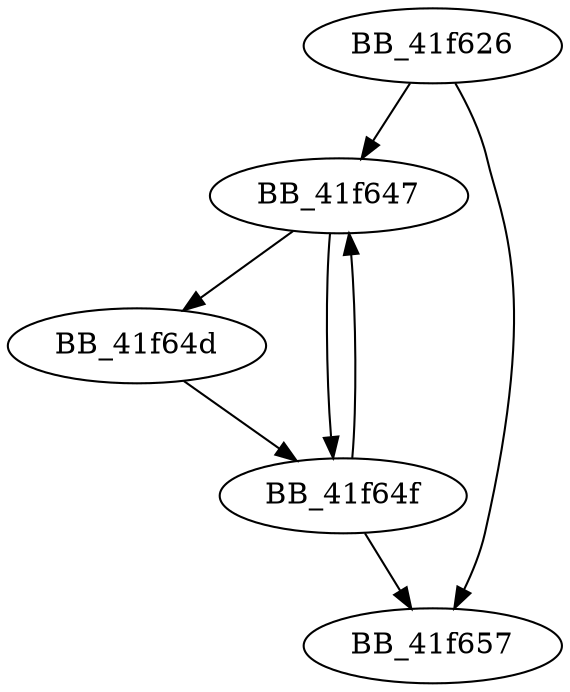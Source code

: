 DiGraph __initterm{
BB_41f626->BB_41f647
BB_41f626->BB_41f657
BB_41f647->BB_41f64d
BB_41f647->BB_41f64f
BB_41f64d->BB_41f64f
BB_41f64f->BB_41f647
BB_41f64f->BB_41f657
}
